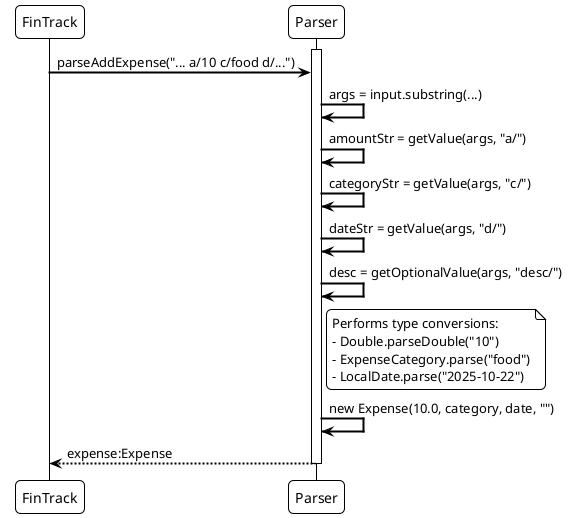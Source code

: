 @startuml
!theme plain
skinparam sequenceArrowThickness 2
skinparam roundcorner 10
skinparam participantpadding 5
skinparam boxpadding 30

participant FinTrack
participant Parser

activate Parser
FinTrack -> Parser : parseAddExpense("... a/10 c/food d/...")

' --- Argument Parsing --- '
Parser -> Parser : args = input.substring(...)
Parser -> Parser : amountStr = getValue(args, "a/")
Parser -> Parser : categoryStr = getValue(args, "c/")
Parser -> Parser : dateStr = getValue(args, "d/")
Parser -> Parser : desc = getOptionalValue(args, "desc/")

' --- Validation and Construction --- '
note right of Parser
    Performs type conversions:
    - Double.parseDouble("10")
    - ExpenseCategory.parse("food")
    - LocalDate.parse("2025-10-22")
end note

Parser -> Parser : new Expense(10.0, category, date, "")

Parser --> FinTrack : expense:Expense
deactivate Parser
@enduml